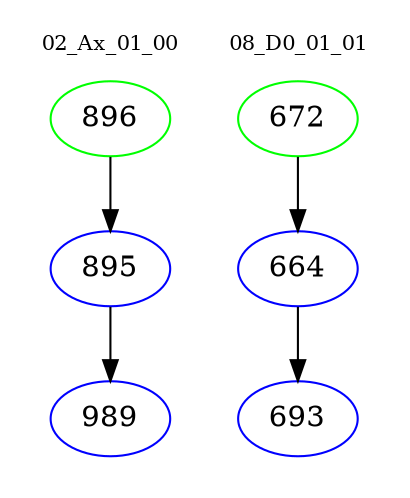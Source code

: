 digraph{
subgraph cluster_0 {
color = white
label = "02_Ax_01_00";
fontsize=10;
T0_896 [label="896", color="green"]
T0_896 -> T0_895 [color="black"]
T0_895 [label="895", color="blue"]
T0_895 -> T0_989 [color="black"]
T0_989 [label="989", color="blue"]
}
subgraph cluster_1 {
color = white
label = "08_D0_01_01";
fontsize=10;
T1_672 [label="672", color="green"]
T1_672 -> T1_664 [color="black"]
T1_664 [label="664", color="blue"]
T1_664 -> T1_693 [color="black"]
T1_693 [label="693", color="blue"]
}
}
